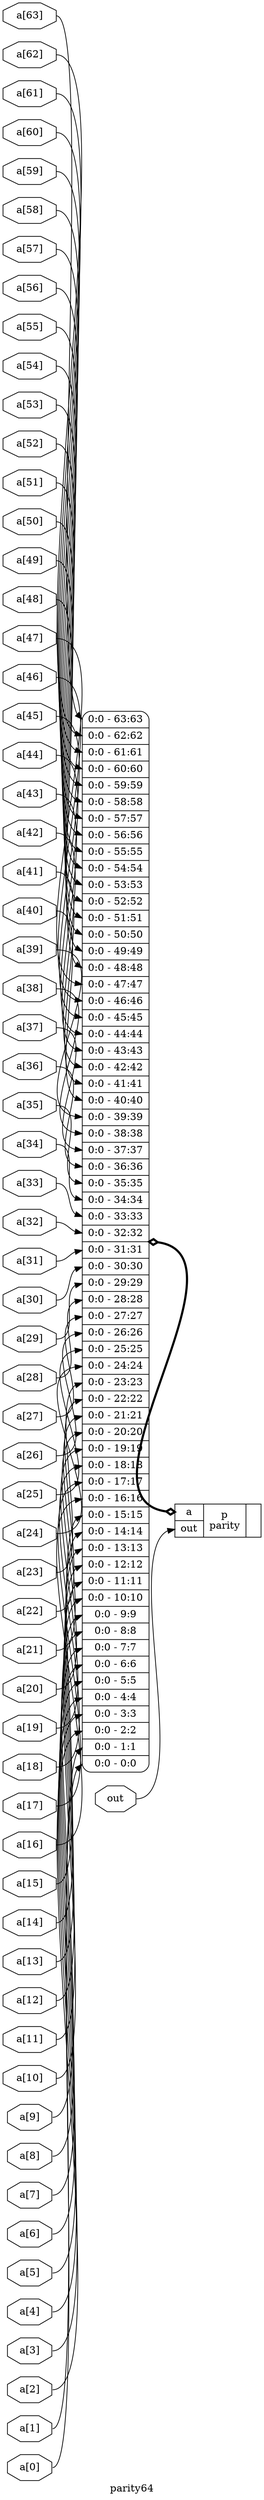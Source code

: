 digraph "parity64" {
label="parity64";
rankdir="LR";
remincross=true;
n1 [ shape=octagon, label="a[0]", color="black", fontcolor="black" ];
n2 [ shape=octagon, label="a[10]", color="black", fontcolor="black" ];
n3 [ shape=octagon, label="a[11]", color="black", fontcolor="black" ];
n4 [ shape=octagon, label="a[12]", color="black", fontcolor="black" ];
n5 [ shape=octagon, label="a[13]", color="black", fontcolor="black" ];
n6 [ shape=octagon, label="a[14]", color="black", fontcolor="black" ];
n7 [ shape=octagon, label="a[15]", color="black", fontcolor="black" ];
n8 [ shape=octagon, label="a[16]", color="black", fontcolor="black" ];
n9 [ shape=octagon, label="a[17]", color="black", fontcolor="black" ];
n10 [ shape=octagon, label="a[18]", color="black", fontcolor="black" ];
n11 [ shape=octagon, label="a[19]", color="black", fontcolor="black" ];
n12 [ shape=octagon, label="a[1]", color="black", fontcolor="black" ];
n13 [ shape=octagon, label="a[20]", color="black", fontcolor="black" ];
n14 [ shape=octagon, label="a[21]", color="black", fontcolor="black" ];
n15 [ shape=octagon, label="a[22]", color="black", fontcolor="black" ];
n16 [ shape=octagon, label="a[23]", color="black", fontcolor="black" ];
n17 [ shape=octagon, label="a[24]", color="black", fontcolor="black" ];
n18 [ shape=octagon, label="a[25]", color="black", fontcolor="black" ];
n19 [ shape=octagon, label="a[26]", color="black", fontcolor="black" ];
n20 [ shape=octagon, label="a[27]", color="black", fontcolor="black" ];
n21 [ shape=octagon, label="a[28]", color="black", fontcolor="black" ];
n22 [ shape=octagon, label="a[29]", color="black", fontcolor="black" ];
n23 [ shape=octagon, label="a[2]", color="black", fontcolor="black" ];
n24 [ shape=octagon, label="a[30]", color="black", fontcolor="black" ];
n25 [ shape=octagon, label="a[31]", color="black", fontcolor="black" ];
n26 [ shape=octagon, label="a[32]", color="black", fontcolor="black" ];
n27 [ shape=octagon, label="a[33]", color="black", fontcolor="black" ];
n28 [ shape=octagon, label="a[34]", color="black", fontcolor="black" ];
n29 [ shape=octagon, label="a[35]", color="black", fontcolor="black" ];
n30 [ shape=octagon, label="a[36]", color="black", fontcolor="black" ];
n31 [ shape=octagon, label="a[37]", color="black", fontcolor="black" ];
n32 [ shape=octagon, label="a[38]", color="black", fontcolor="black" ];
n33 [ shape=octagon, label="a[39]", color="black", fontcolor="black" ];
n34 [ shape=octagon, label="a[3]", color="black", fontcolor="black" ];
n35 [ shape=octagon, label="a[40]", color="black", fontcolor="black" ];
n36 [ shape=octagon, label="a[41]", color="black", fontcolor="black" ];
n37 [ shape=octagon, label="a[42]", color="black", fontcolor="black" ];
n38 [ shape=octagon, label="a[43]", color="black", fontcolor="black" ];
n39 [ shape=octagon, label="a[44]", color="black", fontcolor="black" ];
n40 [ shape=octagon, label="a[45]", color="black", fontcolor="black" ];
n41 [ shape=octagon, label="a[46]", color="black", fontcolor="black" ];
n42 [ shape=octagon, label="a[47]", color="black", fontcolor="black" ];
n43 [ shape=octagon, label="a[48]", color="black", fontcolor="black" ];
n44 [ shape=octagon, label="a[49]", color="black", fontcolor="black" ];
n45 [ shape=octagon, label="a[4]", color="black", fontcolor="black" ];
n46 [ shape=octagon, label="a[50]", color="black", fontcolor="black" ];
n47 [ shape=octagon, label="a[51]", color="black", fontcolor="black" ];
n48 [ shape=octagon, label="a[52]", color="black", fontcolor="black" ];
n49 [ shape=octagon, label="a[53]", color="black", fontcolor="black" ];
n50 [ shape=octagon, label="a[54]", color="black", fontcolor="black" ];
n51 [ shape=octagon, label="a[55]", color="black", fontcolor="black" ];
n52 [ shape=octagon, label="a[56]", color="black", fontcolor="black" ];
n53 [ shape=octagon, label="a[57]", color="black", fontcolor="black" ];
n54 [ shape=octagon, label="a[58]", color="black", fontcolor="black" ];
n55 [ shape=octagon, label="a[59]", color="black", fontcolor="black" ];
n56 [ shape=octagon, label="a[5]", color="black", fontcolor="black" ];
n57 [ shape=octagon, label="a[60]", color="black", fontcolor="black" ];
n58 [ shape=octagon, label="a[61]", color="black", fontcolor="black" ];
n59 [ shape=octagon, label="a[62]", color="black", fontcolor="black" ];
n60 [ shape=octagon, label="a[63]", color="black", fontcolor="black" ];
n61 [ shape=octagon, label="a[6]", color="black", fontcolor="black" ];
n62 [ shape=octagon, label="a[7]", color="black", fontcolor="black" ];
n63 [ shape=octagon, label="a[8]", color="black", fontcolor="black" ];
n64 [ shape=octagon, label="a[9]", color="black", fontcolor="black" ];
n65 [ shape=octagon, label="out", color="black", fontcolor="black" ];
c67 [ shape=record, label="{{<p66> a|<p65> out}|p\nparity|{}}" ];
x0 [ shape=record, style=rounded, label="<s63> 0:0 - 63:63 |<s62> 0:0 - 62:62 |<s61> 0:0 - 61:61 |<s60> 0:0 - 60:60 |<s59> 0:0 - 59:59 |<s58> 0:0 - 58:58 |<s57> 0:0 - 57:57 |<s56> 0:0 - 56:56 |<s55> 0:0 - 55:55 |<s54> 0:0 - 54:54 |<s53> 0:0 - 53:53 |<s52> 0:0 - 52:52 |<s51> 0:0 - 51:51 |<s50> 0:0 - 50:50 |<s49> 0:0 - 49:49 |<s48> 0:0 - 48:48 |<s47> 0:0 - 47:47 |<s46> 0:0 - 46:46 |<s45> 0:0 - 45:45 |<s44> 0:0 - 44:44 |<s43> 0:0 - 43:43 |<s42> 0:0 - 42:42 |<s41> 0:0 - 41:41 |<s40> 0:0 - 40:40 |<s39> 0:0 - 39:39 |<s38> 0:0 - 38:38 |<s37> 0:0 - 37:37 |<s36> 0:0 - 36:36 |<s35> 0:0 - 35:35 |<s34> 0:0 - 34:34 |<s33> 0:0 - 33:33 |<s32> 0:0 - 32:32 |<s31> 0:0 - 31:31 |<s30> 0:0 - 30:30 |<s29> 0:0 - 29:29 |<s28> 0:0 - 28:28 |<s27> 0:0 - 27:27 |<s26> 0:0 - 26:26 |<s25> 0:0 - 25:25 |<s24> 0:0 - 24:24 |<s23> 0:0 - 23:23 |<s22> 0:0 - 22:22 |<s21> 0:0 - 21:21 |<s20> 0:0 - 20:20 |<s19> 0:0 - 19:19 |<s18> 0:0 - 18:18 |<s17> 0:0 - 17:17 |<s16> 0:0 - 16:16 |<s15> 0:0 - 15:15 |<s14> 0:0 - 14:14 |<s13> 0:0 - 13:13 |<s12> 0:0 - 12:12 |<s11> 0:0 - 11:11 |<s10> 0:0 - 10:10 |<s9> 0:0 - 9:9 |<s8> 0:0 - 8:8 |<s7> 0:0 - 7:7 |<s6> 0:0 - 6:6 |<s5> 0:0 - 5:5 |<s4> 0:0 - 4:4 |<s3> 0:0 - 3:3 |<s2> 0:0 - 2:2 |<s1> 0:0 - 1:1 |<s0> 0:0 - 0:0 " ];
x0:e -> c67:p66:w [arrowhead=odiamond, arrowtail=odiamond, dir=both, color="black", style="setlinewidth(3)", label=""];
n1:e -> x0:s0:w [color="black", label=""];
n10:e -> x0:s18:w [color="black", label=""];
n11:e -> x0:s19:w [color="black", label=""];
n12:e -> x0:s1:w [color="black", label=""];
n13:e -> x0:s20:w [color="black", label=""];
n14:e -> x0:s21:w [color="black", label=""];
n15:e -> x0:s22:w [color="black", label=""];
n16:e -> x0:s23:w [color="black", label=""];
n17:e -> x0:s24:w [color="black", label=""];
n18:e -> x0:s25:w [color="black", label=""];
n19:e -> x0:s26:w [color="black", label=""];
n2:e -> x0:s10:w [color="black", label=""];
n20:e -> x0:s27:w [color="black", label=""];
n21:e -> x0:s28:w [color="black", label=""];
n22:e -> x0:s29:w [color="black", label=""];
n23:e -> x0:s2:w [color="black", label=""];
n24:e -> x0:s30:w [color="black", label=""];
n25:e -> x0:s31:w [color="black", label=""];
n26:e -> x0:s32:w [color="black", label=""];
n27:e -> x0:s33:w [color="black", label=""];
n28:e -> x0:s34:w [color="black", label=""];
n29:e -> x0:s35:w [color="black", label=""];
n3:e -> x0:s11:w [color="black", label=""];
n30:e -> x0:s36:w [color="black", label=""];
n31:e -> x0:s37:w [color="black", label=""];
n32:e -> x0:s38:w [color="black", label=""];
n33:e -> x0:s39:w [color="black", label=""];
n34:e -> x0:s3:w [color="black", label=""];
n35:e -> x0:s40:w [color="black", label=""];
n36:e -> x0:s41:w [color="black", label=""];
n37:e -> x0:s42:w [color="black", label=""];
n38:e -> x0:s43:w [color="black", label=""];
n39:e -> x0:s44:w [color="black", label=""];
n4:e -> x0:s12:w [color="black", label=""];
n40:e -> x0:s45:w [color="black", label=""];
n41:e -> x0:s46:w [color="black", label=""];
n42:e -> x0:s47:w [color="black", label=""];
n43:e -> x0:s48:w [color="black", label=""];
n44:e -> x0:s49:w [color="black", label=""];
n45:e -> x0:s4:w [color="black", label=""];
n46:e -> x0:s50:w [color="black", label=""];
n47:e -> x0:s51:w [color="black", label=""];
n48:e -> x0:s52:w [color="black", label=""];
n49:e -> x0:s53:w [color="black", label=""];
n5:e -> x0:s13:w [color="black", label=""];
n50:e -> x0:s54:w [color="black", label=""];
n51:e -> x0:s55:w [color="black", label=""];
n52:e -> x0:s56:w [color="black", label=""];
n53:e -> x0:s57:w [color="black", label=""];
n54:e -> x0:s58:w [color="black", label=""];
n55:e -> x0:s59:w [color="black", label=""];
n56:e -> x0:s5:w [color="black", label=""];
n57:e -> x0:s60:w [color="black", label=""];
n58:e -> x0:s61:w [color="black", label=""];
n59:e -> x0:s62:w [color="black", label=""];
n6:e -> x0:s14:w [color="black", label=""];
n60:e -> x0:s63:w [color="black", label=""];
n61:e -> x0:s6:w [color="black", label=""];
n62:e -> x0:s7:w [color="black", label=""];
n63:e -> x0:s8:w [color="black", label=""];
n64:e -> x0:s9:w [color="black", label=""];
n65:e -> c67:p65:w [color="black", label=""];
n7:e -> x0:s15:w [color="black", label=""];
n8:e -> x0:s16:w [color="black", label=""];
n9:e -> x0:s17:w [color="black", label=""];
}
